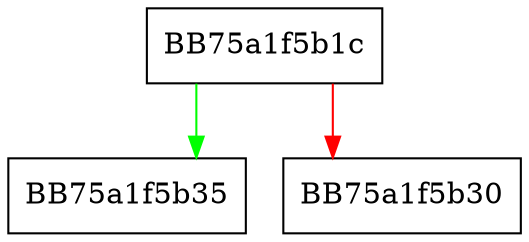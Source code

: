 digraph _Check_grow_by_1 {
  node [shape="box"];
  graph [splines=ortho];
  BB75a1f5b1c -> BB75a1f5b35 [color="green"];
  BB75a1f5b1c -> BB75a1f5b30 [color="red"];
}